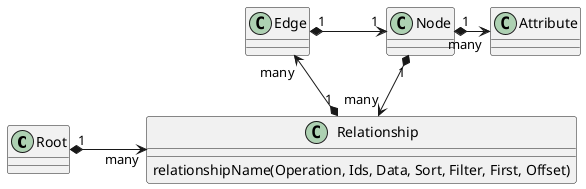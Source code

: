 @startuml

Root "1" *-r-> "many" Relationship : "            "
Relationship "1" *-u-> "many" Edge
Edge "1" *-r-> "1" Node : "            "
Node "1" *-r-> "many" Attribute
Node "1" *-> "many" Relationship

class Relationship {
  relationshipName(Operation, Ids, Data, Sort, Filter, First, Offset)
}

@enduml
